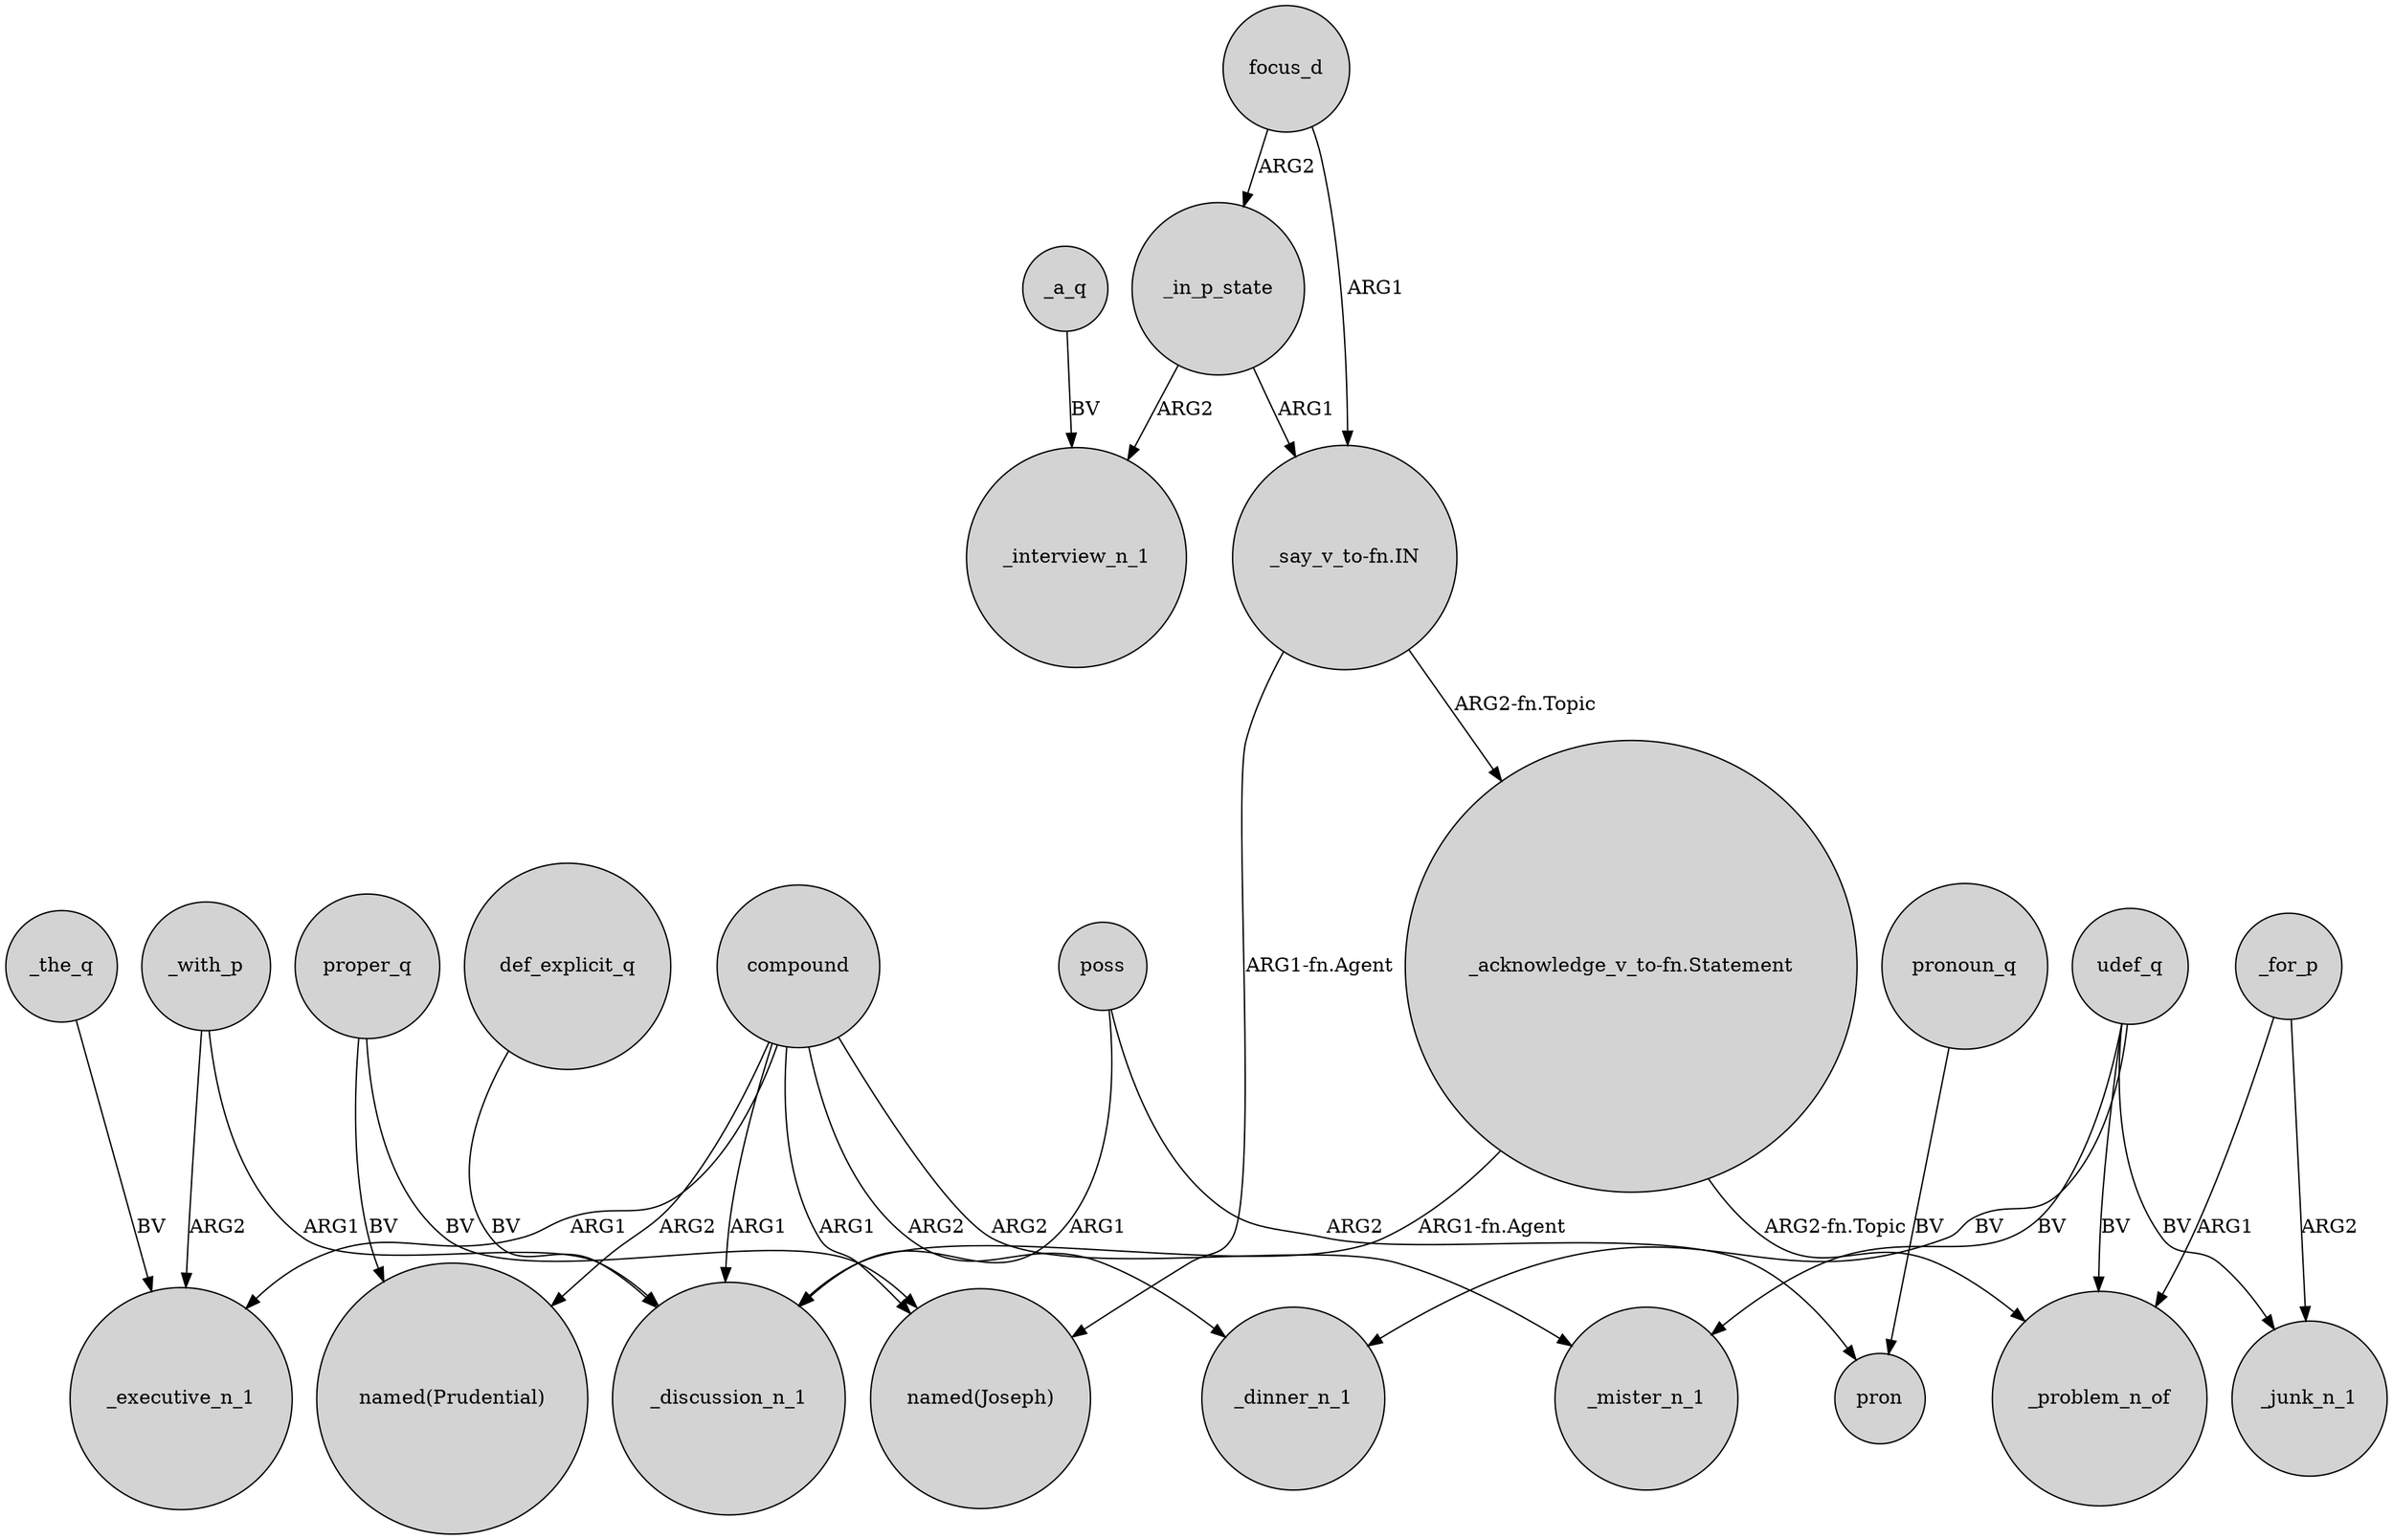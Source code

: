 digraph {
	node [shape=circle style=filled]
	_with_p -> _executive_n_1 [label=ARG2]
	udef_q -> _dinner_n_1 [label=BV]
	_with_p -> _discussion_n_1 [label=ARG1]
	"_acknowledge_v_to-fn.Statement" -> _discussion_n_1 [label="ARG1-fn.Agent"]
	poss -> pron [label=ARG2]
	compound -> "named(Joseph)" [label=ARG1]
	compound -> _discussion_n_1 [label=ARG1]
	def_explicit_q -> _discussion_n_1 [label=BV]
	_the_q -> _executive_n_1 [label=BV]
	compound -> _mister_n_1 [label=ARG2]
	_a_q -> _interview_n_1 [label=BV]
	focus_d -> _in_p_state [label=ARG2]
	compound -> _executive_n_1 [label=ARG1]
	udef_q -> _mister_n_1 [label=BV]
	udef_q -> _problem_n_of [label=BV]
	compound -> "named(Prudential)" [label=ARG2]
	_for_p -> _junk_n_1 [label=ARG2]
	poss -> _discussion_n_1 [label=ARG1]
	compound -> _dinner_n_1 [label=ARG2]
	proper_q -> "named(Joseph)" [label=BV]
	"_say_v_to-fn.IN" -> "_acknowledge_v_to-fn.Statement" [label="ARG2-fn.Topic"]
	udef_q -> _junk_n_1 [label=BV]
	pronoun_q -> pron [label=BV]
	proper_q -> "named(Prudential)" [label=BV]
	"_acknowledge_v_to-fn.Statement" -> _problem_n_of [label="ARG2-fn.Topic"]
	_in_p_state -> _interview_n_1 [label=ARG2]
	_for_p -> _problem_n_of [label=ARG1]
	"_say_v_to-fn.IN" -> "named(Joseph)" [label="ARG1-fn.Agent"]
	_in_p_state -> "_say_v_to-fn.IN" [label=ARG1]
	focus_d -> "_say_v_to-fn.IN" [label=ARG1]
}
